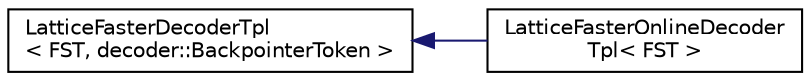 digraph "Graphical Class Hierarchy"
{
  edge [fontname="Helvetica",fontsize="10",labelfontname="Helvetica",labelfontsize="10"];
  node [fontname="Helvetica",fontsize="10",shape=record];
  rankdir="LR";
  Node0 [label="LatticeFasterDecoderTpl\l\< FST, decoder::BackpointerToken \>",height=0.2,width=0.4,color="black", fillcolor="white", style="filled",URL="$classkaldi_1_1LatticeFasterDecoderTpl.html"];
  Node0 -> Node1 [dir="back",color="midnightblue",fontsize="10",style="solid",fontname="Helvetica"];
  Node1 [label="LatticeFasterOnlineDecoder\lTpl\< FST \>",height=0.2,width=0.4,color="black", fillcolor="white", style="filled",URL="$classkaldi_1_1LatticeFasterOnlineDecoderTpl.html",tooltip="LatticeFasterOnlineDecoderTpl is as LatticeFasterDecoderTpl but also supports an efficient way to get..."];
}
